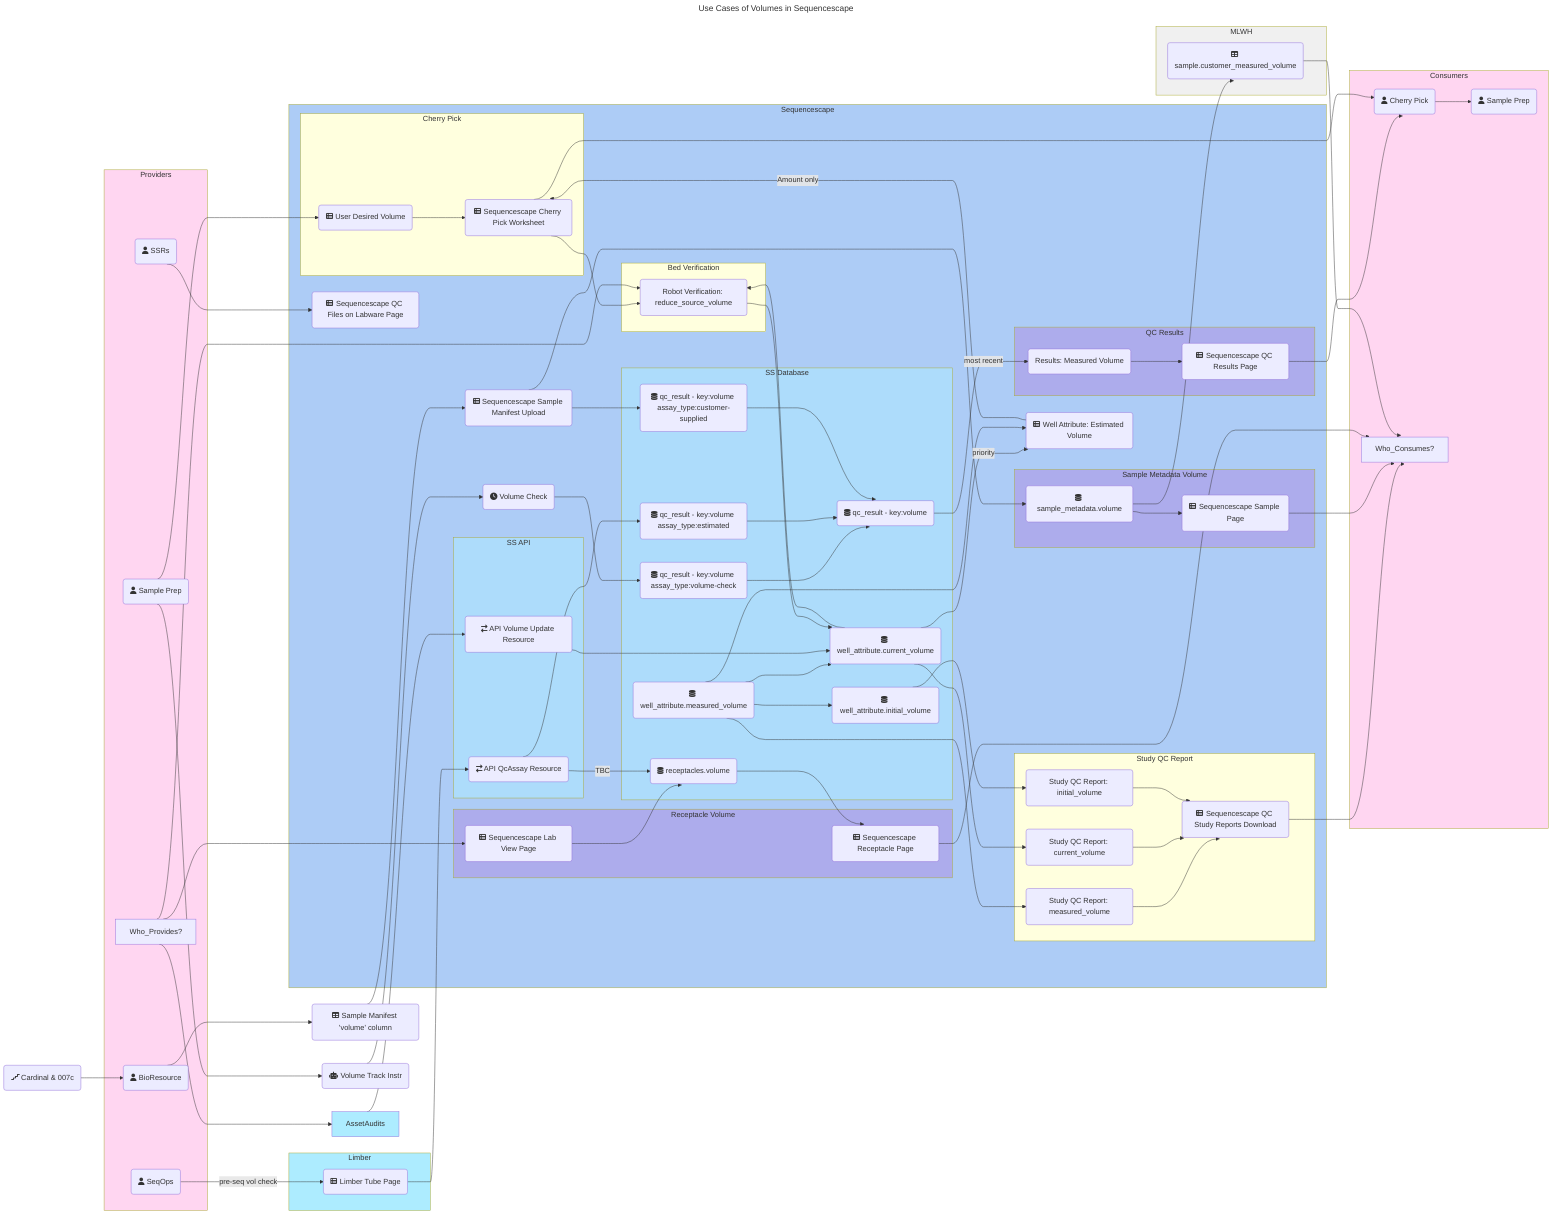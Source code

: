 ---
title: Use Cases of Volumes in Sequencescape
---
%%{ init: { 
    'flowchart': { 'curve': 'bumpX' },  
    'theme': 'default'
  }
}%%
flowchart LR
    %% Nodes
        PL_Car07c(fa:fa-stairs Cardinal & 007c)
        %% Users
        User_BioRes(fa:fa-user BioResource)
        User_SeqOps(fa:fa-user SeqOps)
        Provider_SamplePrep(fa:fa-user Sample Prep)
        Consumer_SamplePrep(fa:fa-user Sample Prep)
        User_VolTrackInstr(fa:fa-robot Volume Track Instr)
        User_CherryPick(fa:fa-user Cherry Pick)
        User_SSR(fa:fa-user SSRs)
        %% Interface
        Pg_LB_Tube(fa:fa-table-list Limber Tube Page)
        Pg_SS_CherryPickWorksheet(fa:fa-table-list Sequencescape Cherry Pick Worksheet)
        Pg_SS_LabView(fa:fa-table-list Sequencescape Lab View Page)
        Pg_SS_QcFileLabware(fa:fa-table-list Sequencescape QC Files on Labware Page)
        Pg_SS_QcResults(fa:fa-table-list Sequencescape QC Results Page)
        Pg_SS_QcStudyReports(fa:fa-table-list Sequencescape QC Study Reports Download)
        Pg_SS_Receptacle(fa:fa-table-list Sequencescape Receptacle Page)
        Pg_SS_Sample(fa:fa-table-list Sequencescape Sample Page)
        Pg_SS_SampleManifestUpload(fa:fa-table-list Sequencescape Sample Manifest Upload)
        %% Components
        CP_SS_DesiredVolume(fa:fa-table-list User Desired Volume)
        CP_SS_CronVolumeCheck(fa:fa-clock Volume Check)
        CP_SS_RobotVerfication(Robot Verification: reduce_source_volume)
        CP_SS_WellAttrEstVol(fa:fa-table-list Well Attribute: Estimated Volume)
        CP_SS_QcResults_MeasVol(Results: Measured Volume)
        CP_SS_StudyReports_MeasVol(Study QC Report: measured_volume)
        CP_SS_StudyReports_CurrentVol(Study QC Report: current_volume)
        CP_SS_StudyReports_InitialVol(Study QC Report: initial_volume)
        %% API
        API_SS_QcAssayResource(fa:fa-arrow-right-arrow-left API QcAssay Resource)
        API_SS_VolumeUpdateResource(fa:fa-arrow-right-arrow-left API Volume Update Resource)
        %% Data
        Mn_SampleVolCol(fa:fa-table Sample Manifest 'volume' column)
        DB_SS_ReceptaclesVol(fa:fa-database receptacles.volume)
        DB_SS_SampleMetDatVol(fa:fa-database sample_metadata.volume)
        DB_SS_QcResultVol(fa:fa-database qc_result - key:volume)
        DB_SS_QcResultVolEst(fa:fa-database qc_result - key:volume assay_type:estimated)
        DB_SS_QcResultVolChk(fa:fa-database qc_result - key:volume assay_type:volume-check)
        DB_SS_QcResultVolCusSup(fa:fa-database qc_result - key:volume assay_type:customer-supplied)
        DB_SS_WellAttrIniVol(fa:fa-database well_attribute.initial_volume)
        DB_SS_WellAttrCurrVol(fa:fa-database well_attribute.current_volume)
        DB_SS_WellAttrMeasVol(fa:fa-database well_attribute.measured_volume)
        DB_MLWH_SampleCustMeasVol(fa:fa-table sample.customer_measured_volume)

    %% Groupings of nodes
        subgraph Providers
            User_BioRes
            Provider_SamplePrep
            User_SeqOps
            User_SSR
            %% User_VolTrackInstr
            Who_Provides?
        end
        subgraph Limber
            Pg_LB_Tube
        end
        subgraph Sequencescape
            CP_SS_CronVolumeCheck
            CP_SS_WellAttrEstVol
            Pg_SS_QcFileLabware
            Pg_SS_SampleManifestUpload

            subgraph Graph_SS_SMV["Sample Metadata Volume"]
                DB_SS_SampleMetDatVol
                Pg_SS_Sample
            end
            subgraph Graph_SS_RV["Receptacle Volume"]
                Pg_SS_LabView
                Pg_SS_Receptacle
            end
            subgraph Graph_SS_QC["QC Results"]
                CP_SS_QcResults_MeasVol
                Pg_SS_QcResults
            end
            subgraph Graph_SS_SR["Study QC Report"]
                CP_SS_StudyReports_MeasVol
                CP_SS_StudyReports_CurrentVol
                CP_SS_StudyReports_InitialVol
                Pg_SS_QcStudyReports
            end
            subgraph Graph_SS_CP["Cherry Pick"]
                CP_SS_DesiredVolume
                Pg_SS_CherryPickWorksheet
            end
            subgraph Graph_SS_BedVeri["Bed Verification"]
                CP_SS_RobotVerfication
            end
            subgraph Graph_SS_DB["SS Database"]
                DB_SS_QcResultVol
                DB_SS_QcResultVolChk --> DB_SS_QcResultVol
                DB_SS_QcResultVolEst --> DB_SS_QcResultVol
                DB_SS_QcResultVolCusSup --> DB_SS_QcResultVol
                DB_SS_WellAttrMeasVol
                DB_SS_WellAttrMeasVol --> DB_SS_WellAttrIniVol
                DB_SS_WellAttrMeasVol --> DB_SS_WellAttrCurrVol
                DB_SS_ReceptaclesVol
            end
            subgraph Graph_SS_API["SS API"]
                API_SS_QcAssayResource
                API_SS_VolumeUpdateResource
            end
        end
        subgraph MLWH
            DB_MLWH_SampleCustMeasVol
        end
        subgraph Consumers
            User_CherryPick
            Consumer_SamplePrep
            Who_Consumes?
        end

    %% Edge connections between nodes
        PL_Car07c --> User_BioRes --> Mn_SampleVolCol --> Pg_SS_SampleManifestUpload --> DB_SS_SampleMetDatVol & DB_SS_QcResultVolCusSup

        Provider_SamplePrep --> User_VolTrackInstr --> CP_SS_CronVolumeCheck --> DB_SS_QcResultVolChk
        User_SeqOps -- pre-seq vol check --> Pg_LB_Tube

        Pg_LB_Tube --> API_SS_QcAssayResource
        API_SS_QcAssayResource --> DB_SS_QcResultVolEst
        API_SS_QcAssayResource -- TBC --> DB_SS_ReceptaclesVol

        Who_Provides? --> AssetAudits --> API_SS_VolumeUpdateResource --> DB_SS_WellAttrCurrVol

        DB_SS_QcResultVol -- most recent --> CP_SS_QcResults_MeasVol --> Pg_SS_QcResults  --> User_CherryPick
        DB_SS_WellAttrCurrVol -- priority --> CP_SS_WellAttrEstVol
        DB_SS_WellAttrMeasVol --> CP_SS_WellAttrEstVol

        DB_SS_WellAttrMeasVol --> CP_SS_StudyReports_MeasVol --> Pg_SS_QcStudyReports
        DB_SS_WellAttrCurrVol --> CP_SS_StudyReports_CurrentVol --> Pg_SS_QcStudyReports
        DB_SS_WellAttrIniVol --> CP_SS_StudyReports_InitialVol --> Pg_SS_QcStudyReports
        Pg_SS_QcStudyReports --> Who_Consumes?

        %% Cherry Pick
        Provider_SamplePrep--> CP_SS_DesiredVolume --> Pg_SS_CherryPickWorksheet --> User_CherryPick --> Consumer_SamplePrep
        CP_SS_WellAttrEstVol -- Amount only --> Pg_SS_CherryPickWorksheet

        Pg_SS_CherryPickWorksheet --> CP_SS_RobotVerfication
        %% Bed Verification
        DB_SS_WellAttrCurrVol --> CP_SS_RobotVerfication --> DB_SS_WellAttrCurrVol
        Who_Provides? --> CP_SS_RobotVerfication

        DB_SS_SampleMetDatVol --> Pg_SS_Sample --> Who_Consumes?
        Who_Provides? --> Pg_SS_LabView --> DB_SS_ReceptaclesVol --> Pg_SS_Receptacle --> Who_Consumes?

        DB_SS_SampleMetDatVol --> DB_MLWH_SampleCustMeasVol --> Who_Consumes?

        User_SSR --> Pg_SS_QcFileLabware

    %% Subgraph styling
        classDef Users fill:#FFD6F1;
        classDef Application fill:#adecff;
        classDef Sequencescape fill:#adccf6;
        classDef SequencescapeSub fill:#ADDCFB;
        classDef SequencescapeOrig fill:#ADACEC;
        classDef MLWH fill:#f0f0f0;

        class Providers,Consumers Users;
        class AssetAudits,Limber,MLWH Application;
        class Sequencescape Sequencescape;
        class Graph_SS_API,Graph_SS_DB SequencescapeSub;
        class Graph_SS_SMV,Graph_SS_RV,Graph_SS_QC SequencescapeOrig;
        class MLWH MLWH;